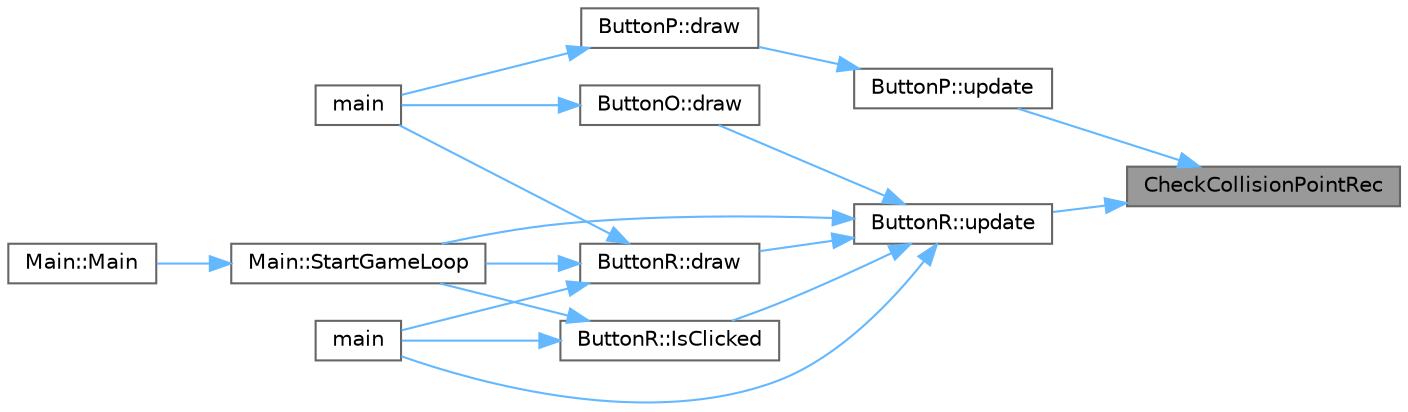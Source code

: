 digraph "CheckCollisionPointRec"
{
 // LATEX_PDF_SIZE
  bgcolor="transparent";
  edge [fontname=Helvetica,fontsize=10,labelfontname=Helvetica,labelfontsize=10];
  node [fontname=Helvetica,fontsize=10,shape=box,height=0.2,width=0.4];
  rankdir="RL";
  Node1 [id="Node000001",label="CheckCollisionPointRec",height=0.2,width=0.4,color="gray40", fillcolor="grey60", style="filled", fontcolor="black",tooltip=" "];
  Node1 -> Node2 [id="edge33_Node000001_Node000002",dir="back",color="steelblue1",style="solid",tooltip=" "];
  Node2 [id="Node000002",label="ButtonP::update",height=0.2,width=0.4,color="grey40", fillcolor="white", style="filled",URL="$class_button_p.html#af231c8a75aee52a713218e011d90a08f",tooltip=" "];
  Node2 -> Node3 [id="edge34_Node000002_Node000003",dir="back",color="steelblue1",style="solid",tooltip=" "];
  Node3 [id="Node000003",label="ButtonP::draw",height=0.2,width=0.4,color="grey40", fillcolor="white", style="filled",URL="$class_button_p.html#aa1a1ece03d37ecb262fc04e5de64ce8c",tooltip=" "];
  Node3 -> Node4 [id="edge35_Node000003_Node000004",dir="back",color="steelblue1",style="solid",tooltip=" "];
  Node4 [id="Node000004",label="main",height=0.2,width=0.4,color="grey40", fillcolor="white", style="filled",URL="$lib_2_buttons_2src_2main_8cpp.html#ae66f6b31b5ad750f1fe042a706a4e3d4",tooltip=" "];
  Node1 -> Node5 [id="edge36_Node000001_Node000005",dir="back",color="steelblue1",style="solid",tooltip=" "];
  Node5 [id="Node000005",label="ButtonR::update",height=0.2,width=0.4,color="grey40", fillcolor="white", style="filled",URL="$class_button_r.html#a5d7c86f69690a50acc56e4189ed23acd",tooltip=" "];
  Node5 -> Node6 [id="edge37_Node000005_Node000006",dir="back",color="steelblue1",style="solid",tooltip=" "];
  Node6 [id="Node000006",label="ButtonO::draw",height=0.2,width=0.4,color="grey40", fillcolor="white", style="filled",URL="$class_button_o.html#ad4c10eea08b443c4ff87e2efd11d2816",tooltip=" "];
  Node6 -> Node4 [id="edge38_Node000006_Node000004",dir="back",color="steelblue1",style="solid",tooltip=" "];
  Node5 -> Node7 [id="edge39_Node000005_Node000007",dir="back",color="steelblue1",style="solid",tooltip=" "];
  Node7 [id="Node000007",label="ButtonR::draw",height=0.2,width=0.4,color="grey40", fillcolor="white", style="filled",URL="$class_button_r.html#ad36c81f6d7ea469f1c4849105089aaf5",tooltip=" "];
  Node7 -> Node4 [id="edge40_Node000007_Node000004",dir="back",color="steelblue1",style="solid",tooltip=" "];
  Node7 -> Node8 [id="edge41_Node000007_Node000008",dir="back",color="steelblue1",style="solid",tooltip=" "];
  Node8 [id="Node000008",label="main",height=0.2,width=0.4,color="grey40", fillcolor="white", style="filled",URL="$main_8cpp.html#a840291bc02cba5474a4cb46a9b9566fe",tooltip=" "];
  Node7 -> Node9 [id="edge42_Node000007_Node000009",dir="back",color="steelblue1",style="solid",tooltip=" "];
  Node9 [id="Node000009",label="Main::StartGameLoop",height=0.2,width=0.4,color="grey40", fillcolor="white", style="filled",URL="$class_main.html#ae41f68a79f75d932839c81505b01b365",tooltip=" "];
  Node9 -> Node10 [id="edge43_Node000009_Node000010",dir="back",color="steelblue1",style="solid",tooltip=" "];
  Node10 [id="Node000010",label="Main::Main",height=0.2,width=0.4,color="grey40", fillcolor="white", style="filled",URL="$class_main.html#a50d4361a1b613205467a441b5c40c199",tooltip=" "];
  Node5 -> Node11 [id="edge44_Node000005_Node000011",dir="back",color="steelblue1",style="solid",tooltip=" "];
  Node11 [id="Node000011",label="ButtonR::IsClicked",height=0.2,width=0.4,color="grey40", fillcolor="white", style="filled",URL="$class_button_r.html#a174ba59ff6936e5ae261fd27d6dd8ca5",tooltip=" "];
  Node11 -> Node8 [id="edge45_Node000011_Node000008",dir="back",color="steelblue1",style="solid",tooltip=" "];
  Node11 -> Node9 [id="edge46_Node000011_Node000009",dir="back",color="steelblue1",style="solid",tooltip=" "];
  Node5 -> Node8 [id="edge47_Node000005_Node000008",dir="back",color="steelblue1",style="solid",tooltip=" "];
  Node5 -> Node9 [id="edge48_Node000005_Node000009",dir="back",color="steelblue1",style="solid",tooltip=" "];
}
